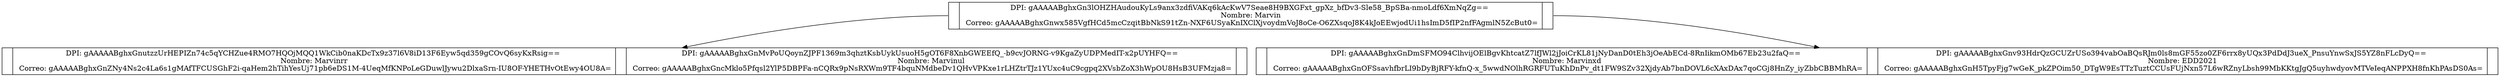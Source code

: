 digraph G{
node[shape=record]
node0xc000180780[label="<f0>|<f1>DPI: gAAAAABghxGn3lOHZHAudouKyLs9anx3zdfiVAKq6kAcKwV7Seae8H9BXGFxt_gpXz_bfDv3-Sle58_BpSBa-nmoLdf6XmNqZg== \n Nombre: Marvin \n Correo: gAAAAABghxGnwx585VgfHCd5mcCzqitBbNkS91tZn-NXF6USyaKnIXClXjvoydmVoJ8oCe-O6ZXsqoJ8K4kJoEEwjodUi1hsImD5fIP2nfFAgmlN5ZcBut0= |<f2>"]
node0xc000180840[label="<f0>|<f1>DPI: gAAAAABghxGnutzzUrHEPIZn74c5qYCHZue4RMO7HQOjMQQ1WkCib0naKDcTx9z37l6V8iD13F6Eyw5qd359gCOvQ6syKxRsig== \n Nombre: Marvinrr \n Correo: gAAAAABghxGnZNy4Ns2c4La6s1gMAfTFCUSGhF2i-qaHem2hTihYesUj71pb6eDS1M-4UeqMfKNPoLeGDuwlJywu2DlxaSrn-IU8OF-YHETHvOtEwy4OU8A= |<f2>|<f3>DPI: gAAAAABghxGnMvPoUQoynZJPF1369m3qhztKsbUykUsuoH5gOT6F8XnbGWEEfQ_-b9cvJORNG-v9KgaZyUDPMedIT-x2pUYHFQ== \n Nombre: Marvinul \n Correo: gAAAAABghxGncMklo5Pfqsl2YlP5DBPFa-nCQRx9pNsRXWm9TF4bquNMdbeDv1QHvVPKxe1rLHZtrTJz1YUxc4uC9cgpq2XVsbZoX3hWpOU8HsB3UFMzja8= |<f4>"]
node0xc000180780:f0->node0xc000180840
node0xc0001807e0[label="<f0>|<f1>DPI: gAAAAABghxGnDmSFMO94ClhvijOElBgvKhtcatZ7lfJWl2jJoiCrKL81jNyDanD0tEh3jOeAbECd-8RnIikmOMb67Eb23u2faQ== \n Nombre: Marvinxd \n Correo: gAAAAABghxGnOFSsavhfbrLI9bDyBjRFY-kfnQ-x_5wwdNOlhRGRFUTuKhDnPv_dt1FW9SZv32XjdyAb7bnDOVL6cXAxDAx7qoCGj8HnZy_iyZbbCBBMhRA= |<f2>|<f3>DPI: gAAAAABghxGnv93HdrQzGCUZrUSo394vabOaBQsRJm0ls8mGF55zo0ZF6rrx8yUQx3PdDdJ3ueX_PnsuYnwSxJS5YZ8nFLcDyQ== \n Nombre:  EDD2021 \n Correo: gAAAAABghxGnH5TpyFjg7wGeK_pkZPOim50_DTgW9EsTTzTuztCCUsFUjNxn57L6wRZnyLbsh99MbKKtgJgQ5uyhwdyovMTVeIeqANPPXH8fnKhPAsDS0As= |<f4>"]
node0xc000180780:f2->node0xc0001807e0
}